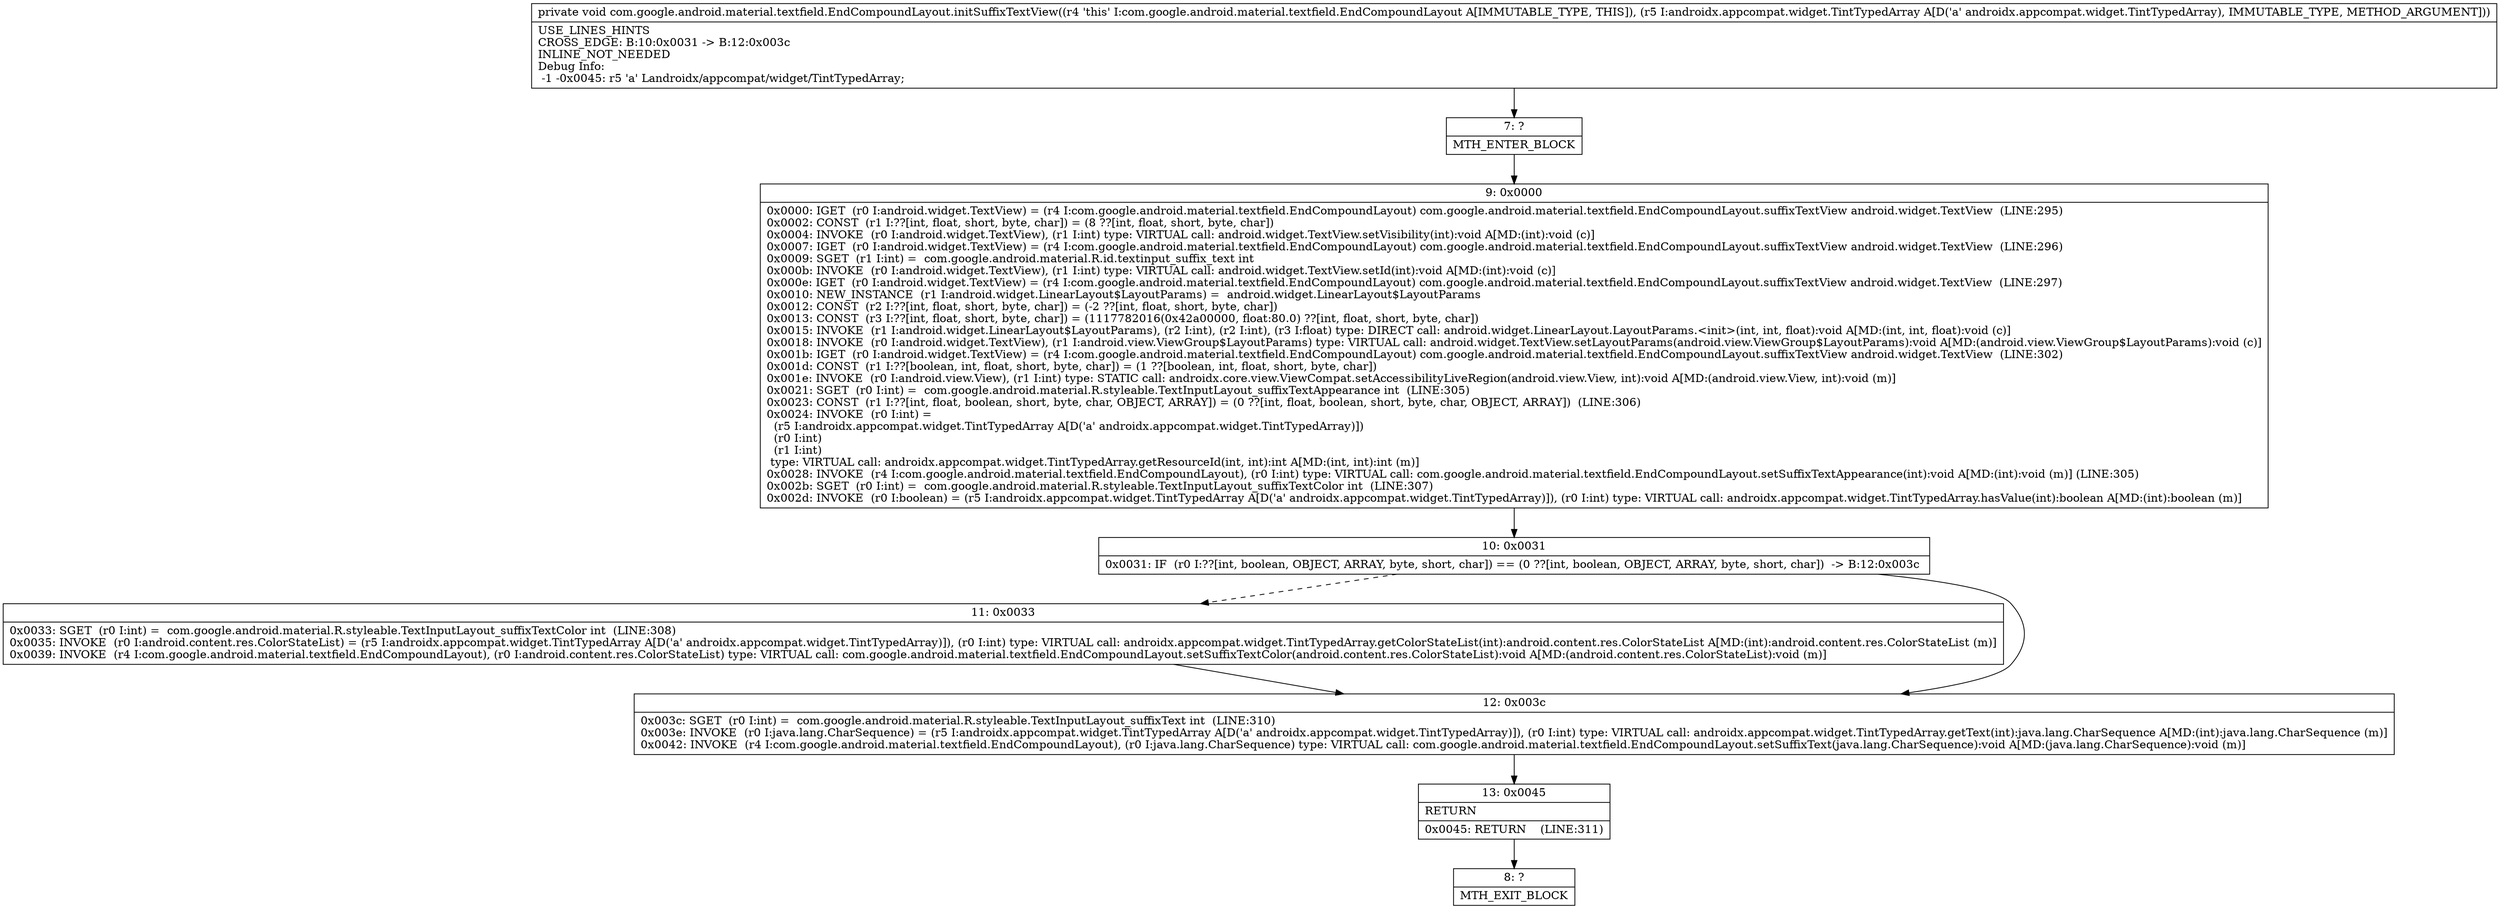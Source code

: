 digraph "CFG forcom.google.android.material.textfield.EndCompoundLayout.initSuffixTextView(Landroidx\/appcompat\/widget\/TintTypedArray;)V" {
Node_7 [shape=record,label="{7\:\ ?|MTH_ENTER_BLOCK\l}"];
Node_9 [shape=record,label="{9\:\ 0x0000|0x0000: IGET  (r0 I:android.widget.TextView) = (r4 I:com.google.android.material.textfield.EndCompoundLayout) com.google.android.material.textfield.EndCompoundLayout.suffixTextView android.widget.TextView  (LINE:295)\l0x0002: CONST  (r1 I:??[int, float, short, byte, char]) = (8 ??[int, float, short, byte, char]) \l0x0004: INVOKE  (r0 I:android.widget.TextView), (r1 I:int) type: VIRTUAL call: android.widget.TextView.setVisibility(int):void A[MD:(int):void (c)]\l0x0007: IGET  (r0 I:android.widget.TextView) = (r4 I:com.google.android.material.textfield.EndCompoundLayout) com.google.android.material.textfield.EndCompoundLayout.suffixTextView android.widget.TextView  (LINE:296)\l0x0009: SGET  (r1 I:int) =  com.google.android.material.R.id.textinput_suffix_text int \l0x000b: INVOKE  (r0 I:android.widget.TextView), (r1 I:int) type: VIRTUAL call: android.widget.TextView.setId(int):void A[MD:(int):void (c)]\l0x000e: IGET  (r0 I:android.widget.TextView) = (r4 I:com.google.android.material.textfield.EndCompoundLayout) com.google.android.material.textfield.EndCompoundLayout.suffixTextView android.widget.TextView  (LINE:297)\l0x0010: NEW_INSTANCE  (r1 I:android.widget.LinearLayout$LayoutParams) =  android.widget.LinearLayout$LayoutParams \l0x0012: CONST  (r2 I:??[int, float, short, byte, char]) = (\-2 ??[int, float, short, byte, char]) \l0x0013: CONST  (r3 I:??[int, float, short, byte, char]) = (1117782016(0x42a00000, float:80.0) ??[int, float, short, byte, char]) \l0x0015: INVOKE  (r1 I:android.widget.LinearLayout$LayoutParams), (r2 I:int), (r2 I:int), (r3 I:float) type: DIRECT call: android.widget.LinearLayout.LayoutParams.\<init\>(int, int, float):void A[MD:(int, int, float):void (c)]\l0x0018: INVOKE  (r0 I:android.widget.TextView), (r1 I:android.view.ViewGroup$LayoutParams) type: VIRTUAL call: android.widget.TextView.setLayoutParams(android.view.ViewGroup$LayoutParams):void A[MD:(android.view.ViewGroup$LayoutParams):void (c)]\l0x001b: IGET  (r0 I:android.widget.TextView) = (r4 I:com.google.android.material.textfield.EndCompoundLayout) com.google.android.material.textfield.EndCompoundLayout.suffixTextView android.widget.TextView  (LINE:302)\l0x001d: CONST  (r1 I:??[boolean, int, float, short, byte, char]) = (1 ??[boolean, int, float, short, byte, char]) \l0x001e: INVOKE  (r0 I:android.view.View), (r1 I:int) type: STATIC call: androidx.core.view.ViewCompat.setAccessibilityLiveRegion(android.view.View, int):void A[MD:(android.view.View, int):void (m)]\l0x0021: SGET  (r0 I:int) =  com.google.android.material.R.styleable.TextInputLayout_suffixTextAppearance int  (LINE:305)\l0x0023: CONST  (r1 I:??[int, float, boolean, short, byte, char, OBJECT, ARRAY]) = (0 ??[int, float, boolean, short, byte, char, OBJECT, ARRAY])  (LINE:306)\l0x0024: INVOKE  (r0 I:int) = \l  (r5 I:androidx.appcompat.widget.TintTypedArray A[D('a' androidx.appcompat.widget.TintTypedArray)])\l  (r0 I:int)\l  (r1 I:int)\l type: VIRTUAL call: androidx.appcompat.widget.TintTypedArray.getResourceId(int, int):int A[MD:(int, int):int (m)]\l0x0028: INVOKE  (r4 I:com.google.android.material.textfield.EndCompoundLayout), (r0 I:int) type: VIRTUAL call: com.google.android.material.textfield.EndCompoundLayout.setSuffixTextAppearance(int):void A[MD:(int):void (m)] (LINE:305)\l0x002b: SGET  (r0 I:int) =  com.google.android.material.R.styleable.TextInputLayout_suffixTextColor int  (LINE:307)\l0x002d: INVOKE  (r0 I:boolean) = (r5 I:androidx.appcompat.widget.TintTypedArray A[D('a' androidx.appcompat.widget.TintTypedArray)]), (r0 I:int) type: VIRTUAL call: androidx.appcompat.widget.TintTypedArray.hasValue(int):boolean A[MD:(int):boolean (m)]\l}"];
Node_10 [shape=record,label="{10\:\ 0x0031|0x0031: IF  (r0 I:??[int, boolean, OBJECT, ARRAY, byte, short, char]) == (0 ??[int, boolean, OBJECT, ARRAY, byte, short, char])  \-\> B:12:0x003c \l}"];
Node_11 [shape=record,label="{11\:\ 0x0033|0x0033: SGET  (r0 I:int) =  com.google.android.material.R.styleable.TextInputLayout_suffixTextColor int  (LINE:308)\l0x0035: INVOKE  (r0 I:android.content.res.ColorStateList) = (r5 I:androidx.appcompat.widget.TintTypedArray A[D('a' androidx.appcompat.widget.TintTypedArray)]), (r0 I:int) type: VIRTUAL call: androidx.appcompat.widget.TintTypedArray.getColorStateList(int):android.content.res.ColorStateList A[MD:(int):android.content.res.ColorStateList (m)]\l0x0039: INVOKE  (r4 I:com.google.android.material.textfield.EndCompoundLayout), (r0 I:android.content.res.ColorStateList) type: VIRTUAL call: com.google.android.material.textfield.EndCompoundLayout.setSuffixTextColor(android.content.res.ColorStateList):void A[MD:(android.content.res.ColorStateList):void (m)]\l}"];
Node_12 [shape=record,label="{12\:\ 0x003c|0x003c: SGET  (r0 I:int) =  com.google.android.material.R.styleable.TextInputLayout_suffixText int  (LINE:310)\l0x003e: INVOKE  (r0 I:java.lang.CharSequence) = (r5 I:androidx.appcompat.widget.TintTypedArray A[D('a' androidx.appcompat.widget.TintTypedArray)]), (r0 I:int) type: VIRTUAL call: androidx.appcompat.widget.TintTypedArray.getText(int):java.lang.CharSequence A[MD:(int):java.lang.CharSequence (m)]\l0x0042: INVOKE  (r4 I:com.google.android.material.textfield.EndCompoundLayout), (r0 I:java.lang.CharSequence) type: VIRTUAL call: com.google.android.material.textfield.EndCompoundLayout.setSuffixText(java.lang.CharSequence):void A[MD:(java.lang.CharSequence):void (m)]\l}"];
Node_13 [shape=record,label="{13\:\ 0x0045|RETURN\l|0x0045: RETURN    (LINE:311)\l}"];
Node_8 [shape=record,label="{8\:\ ?|MTH_EXIT_BLOCK\l}"];
MethodNode[shape=record,label="{private void com.google.android.material.textfield.EndCompoundLayout.initSuffixTextView((r4 'this' I:com.google.android.material.textfield.EndCompoundLayout A[IMMUTABLE_TYPE, THIS]), (r5 I:androidx.appcompat.widget.TintTypedArray A[D('a' androidx.appcompat.widget.TintTypedArray), IMMUTABLE_TYPE, METHOD_ARGUMENT]))  | USE_LINES_HINTS\lCROSS_EDGE: B:10:0x0031 \-\> B:12:0x003c\lINLINE_NOT_NEEDED\lDebug Info:\l  \-1 \-0x0045: r5 'a' Landroidx\/appcompat\/widget\/TintTypedArray;\l}"];
MethodNode -> Node_7;Node_7 -> Node_9;
Node_9 -> Node_10;
Node_10 -> Node_11[style=dashed];
Node_10 -> Node_12;
Node_11 -> Node_12;
Node_12 -> Node_13;
Node_13 -> Node_8;
}

